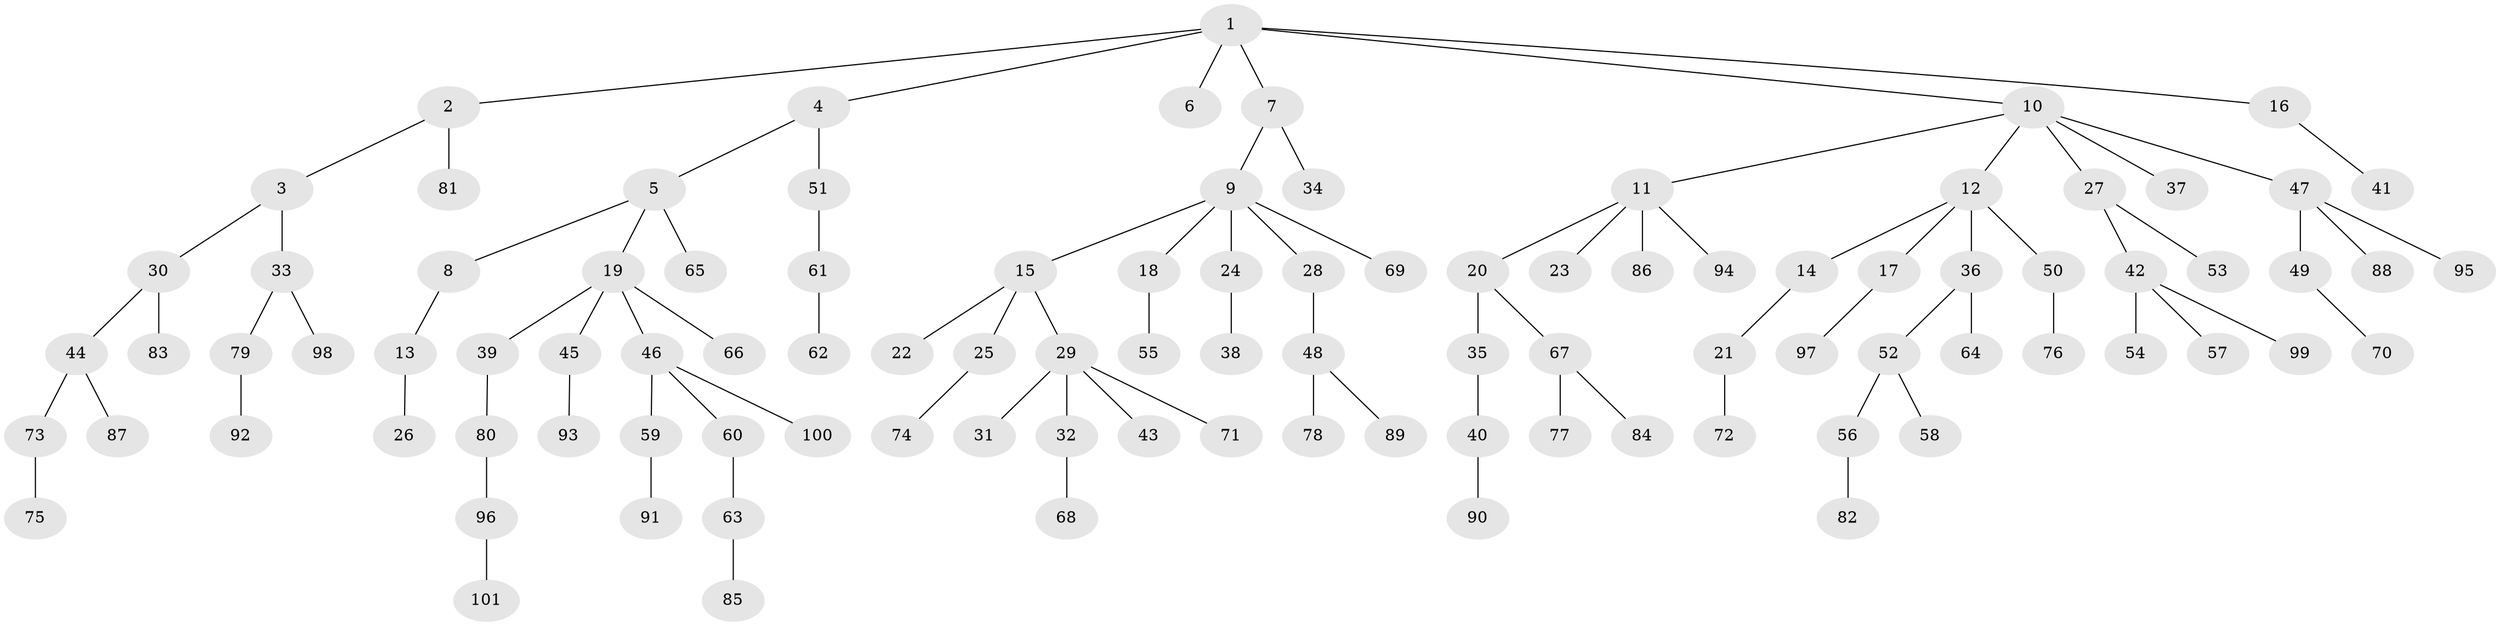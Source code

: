// Generated by graph-tools (version 1.1) at 2025/36/03/09/25 02:36:52]
// undirected, 101 vertices, 100 edges
graph export_dot {
graph [start="1"]
  node [color=gray90,style=filled];
  1;
  2;
  3;
  4;
  5;
  6;
  7;
  8;
  9;
  10;
  11;
  12;
  13;
  14;
  15;
  16;
  17;
  18;
  19;
  20;
  21;
  22;
  23;
  24;
  25;
  26;
  27;
  28;
  29;
  30;
  31;
  32;
  33;
  34;
  35;
  36;
  37;
  38;
  39;
  40;
  41;
  42;
  43;
  44;
  45;
  46;
  47;
  48;
  49;
  50;
  51;
  52;
  53;
  54;
  55;
  56;
  57;
  58;
  59;
  60;
  61;
  62;
  63;
  64;
  65;
  66;
  67;
  68;
  69;
  70;
  71;
  72;
  73;
  74;
  75;
  76;
  77;
  78;
  79;
  80;
  81;
  82;
  83;
  84;
  85;
  86;
  87;
  88;
  89;
  90;
  91;
  92;
  93;
  94;
  95;
  96;
  97;
  98;
  99;
  100;
  101;
  1 -- 2;
  1 -- 4;
  1 -- 6;
  1 -- 7;
  1 -- 10;
  1 -- 16;
  2 -- 3;
  2 -- 81;
  3 -- 30;
  3 -- 33;
  4 -- 5;
  4 -- 51;
  5 -- 8;
  5 -- 19;
  5 -- 65;
  7 -- 9;
  7 -- 34;
  8 -- 13;
  9 -- 15;
  9 -- 18;
  9 -- 24;
  9 -- 28;
  9 -- 69;
  10 -- 11;
  10 -- 12;
  10 -- 27;
  10 -- 37;
  10 -- 47;
  11 -- 20;
  11 -- 23;
  11 -- 86;
  11 -- 94;
  12 -- 14;
  12 -- 17;
  12 -- 36;
  12 -- 50;
  13 -- 26;
  14 -- 21;
  15 -- 22;
  15 -- 25;
  15 -- 29;
  16 -- 41;
  17 -- 97;
  18 -- 55;
  19 -- 39;
  19 -- 45;
  19 -- 46;
  19 -- 66;
  20 -- 35;
  20 -- 67;
  21 -- 72;
  24 -- 38;
  25 -- 74;
  27 -- 42;
  27 -- 53;
  28 -- 48;
  29 -- 31;
  29 -- 32;
  29 -- 43;
  29 -- 71;
  30 -- 44;
  30 -- 83;
  32 -- 68;
  33 -- 79;
  33 -- 98;
  35 -- 40;
  36 -- 52;
  36 -- 64;
  39 -- 80;
  40 -- 90;
  42 -- 54;
  42 -- 57;
  42 -- 99;
  44 -- 73;
  44 -- 87;
  45 -- 93;
  46 -- 59;
  46 -- 60;
  46 -- 100;
  47 -- 49;
  47 -- 88;
  47 -- 95;
  48 -- 78;
  48 -- 89;
  49 -- 70;
  50 -- 76;
  51 -- 61;
  52 -- 56;
  52 -- 58;
  56 -- 82;
  59 -- 91;
  60 -- 63;
  61 -- 62;
  63 -- 85;
  67 -- 77;
  67 -- 84;
  73 -- 75;
  79 -- 92;
  80 -- 96;
  96 -- 101;
}
